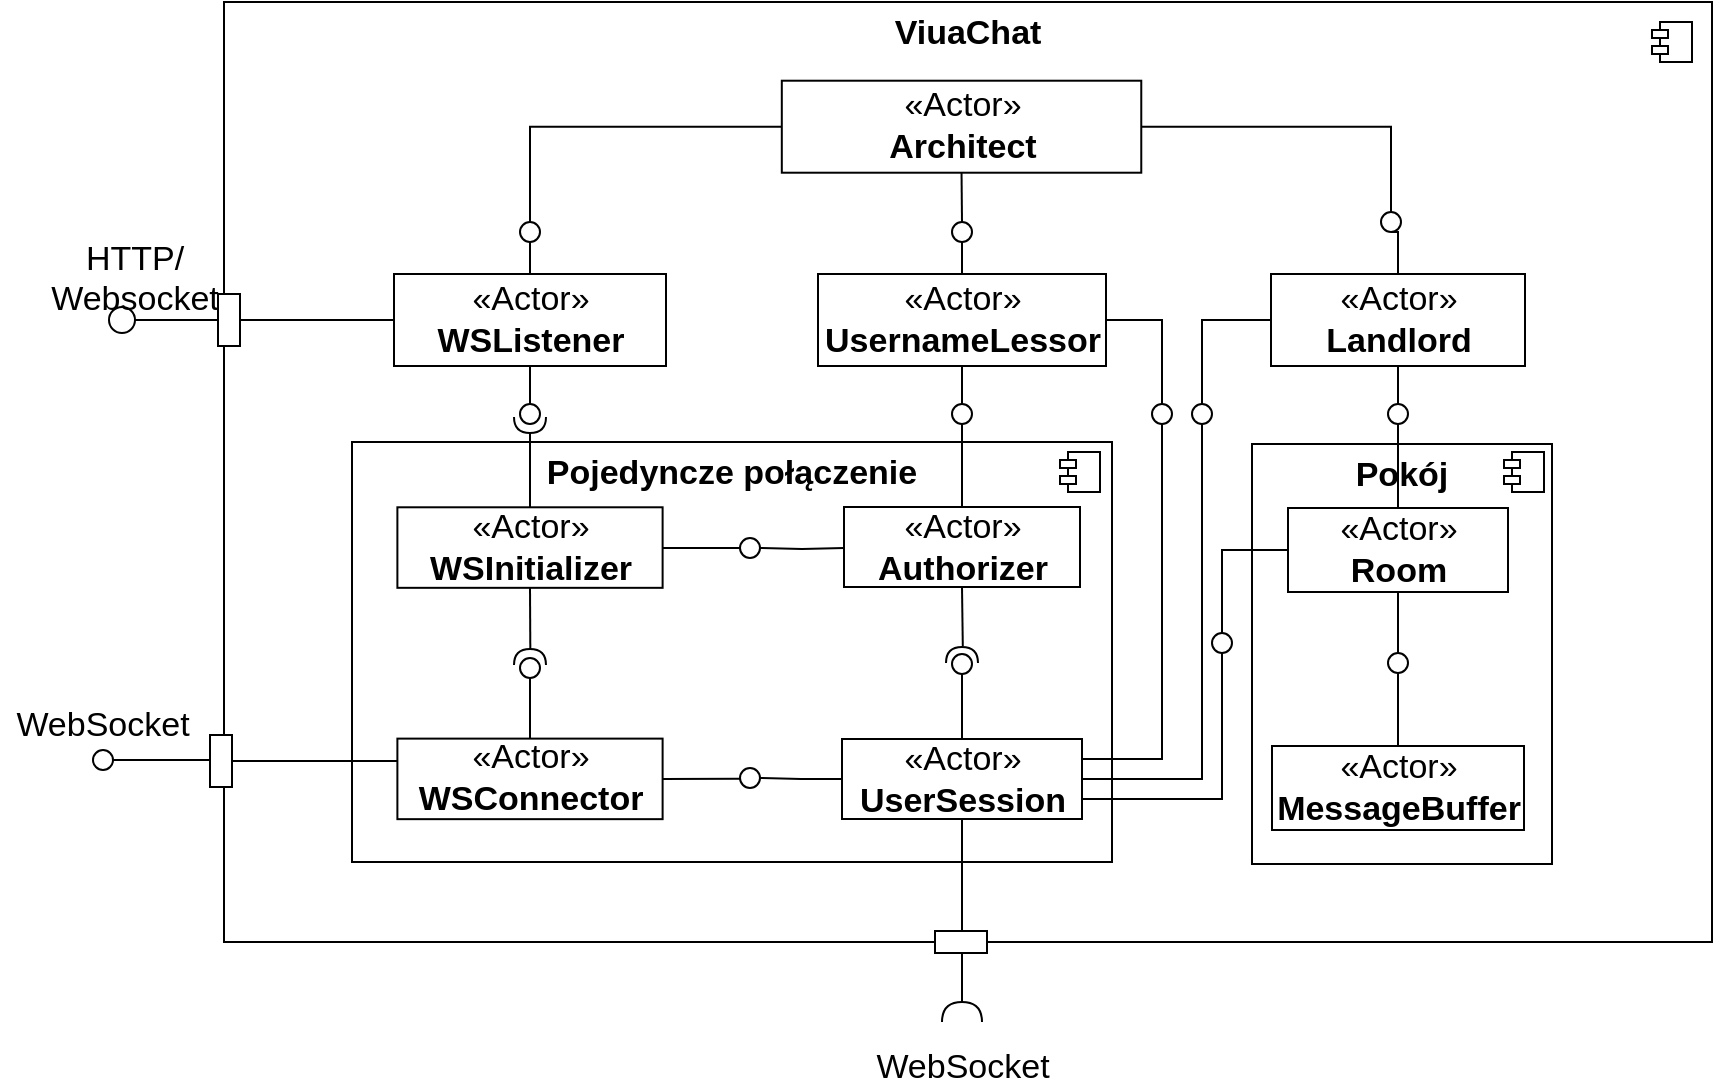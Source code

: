 <mxfile version="10.4.1" type="device"><diagram id="30322ff4-ca37-52ba-2a55-6777946770d1" name="Schemat komponentow"><mxGraphModel dx="1177" dy="-104" grid="1" gridSize="10" guides="1" tooltips="1" connect="1" arrows="1" fold="1" page="1" pageScale="1" pageWidth="1169" pageHeight="827" background="#ffffff" math="0" shadow="0"><root><mxCell id="0"/><mxCell id="1" parent="0"/><mxCell id="2" value="&lt;p style=&quot;margin: 6px 0px 0px ; text-align: center ; font-size: 17px&quot;&gt;&lt;b&gt;ViuaChat&lt;/b&gt;&lt;/p&gt;" style="align=left;overflow=fill;html=1;fontSize=17;" parent="1" vertex="1"><mxGeometry x="156" y="990" width="744" height="470" as="geometry"/></mxCell><mxCell id="6ZmjMoVbyYcd66Alqa56-237" value="&lt;p style=&quot;margin: 6px 0px 0px ; text-align: center ; font-size: 17px&quot;&gt;&lt;b style=&quot;font-size: 17px&quot;&gt;Pokój&lt;/b&gt;&lt;/p&gt;" style="align=left;overflow=fill;html=1;fontSize=17;" vertex="1" parent="1"><mxGeometry x="670" y="1211" width="150" height="210" as="geometry"/></mxCell><mxCell id="12" value="&lt;p style=&quot;margin: 6px 0px 0px; text-align: center; font-size: 17px;&quot;&gt;&lt;b style=&quot;font-size: 17px;&quot;&gt;Pojedyncze połączenie&lt;/b&gt;&lt;/p&gt;" style="align=left;overflow=fill;html=1;fontSize=17;" parent="1" vertex="1"><mxGeometry x="220" y="1210" width="380" height="210" as="geometry"/></mxCell><mxCell id="189" style="edgeStyle=orthogonalEdgeStyle;rounded=0;html=1;exitX=0.5;exitY=1;entryX=0.5;entryY=0;endArrow=none;endFill=0;jettySize=auto;orthogonalLoop=1;strokeWidth=1;fontSize=11;" parent="1" source="46" target="184" edge="1"><mxGeometry relative="1" as="geometry"/></mxCell><mxCell id="200" style="edgeStyle=orthogonalEdgeStyle;rounded=0;html=1;exitX=1;exitY=0.5;entryX=0.5;entryY=0;endArrow=none;endFill=0;jettySize=auto;orthogonalLoop=1;strokeWidth=1;fontSize=11;" parent="1" source="46" target="198" edge="1"><mxGeometry relative="1" as="geometry"/></mxCell><mxCell id="46" value="«Actor»&lt;br style=&quot;font-size: 17px;&quot;&gt;&lt;b style=&quot;font-size: 17px;&quot;&gt;UsernameLessor&lt;/b&gt;&lt;br style=&quot;font-size: 17px;&quot;&gt;" style="html=1;fontSize=17;" parent="1" vertex="1"><mxGeometry x="453.0" y="1126" width="144" height="46" as="geometry"/></mxCell><mxCell id="6ZmjMoVbyYcd66Alqa56-233" style="edgeStyle=orthogonalEdgeStyle;rounded=0;orthogonalLoop=1;jettySize=auto;html=1;exitX=0;exitY=0.5;exitDx=0;exitDy=0;entryX=0.5;entryY=0;entryDx=0;entryDy=0;endArrow=none;endFill=0;" edge="1" parent="1" source="48" target="180"><mxGeometry relative="1" as="geometry"/></mxCell><mxCell id="6ZmjMoVbyYcd66Alqa56-235" style="edgeStyle=orthogonalEdgeStyle;rounded=0;orthogonalLoop=1;jettySize=auto;html=1;exitX=0.5;exitY=1;exitDx=0;exitDy=0;entryX=0.5;entryY=0;entryDx=0;entryDy=0;endArrow=none;endFill=0;" edge="1" parent="1" source="48" target="207"><mxGeometry relative="1" as="geometry"/></mxCell><mxCell id="48" value="«Actor»&lt;br style=&quot;font-size: 17px;&quot;&gt;&lt;b style=&quot;font-size: 17px;&quot;&gt;Landlord&lt;/b&gt;&lt;br style=&quot;font-size: 17px;&quot;&gt;" style="html=1;fontSize=17;" parent="1" vertex="1"><mxGeometry x="679.5" y="1126" width="127" height="46" as="geometry"/></mxCell><mxCell id="51" style="edgeStyle=orthogonalEdgeStyle;rounded=0;orthogonalLoop=1;jettySize=auto;html=1;exitX=0;exitY=0.5;exitDx=0;exitDy=0;entryX=0.5;entryY=1;entryDx=0;entryDy=0;endArrow=none;endFill=0;fontSize=17;" parent="1" source="52" target="81" edge="1"><mxGeometry relative="1" as="geometry"/></mxCell><mxCell id="52" value="«Actor»&lt;br style=&quot;font-size: 17px;&quot;&gt;&lt;b style=&quot;font-size: 17px;&quot;&gt;WSListener&lt;/b&gt;&lt;br style=&quot;font-size: 17px;&quot;&gt;" style="html=1;fontSize=17;" parent="1" vertex="1"><mxGeometry x="241.0" y="1126.0" width="136" height="46" as="geometry"/></mxCell><mxCell id="194" style="edgeStyle=orthogonalEdgeStyle;rounded=0;html=1;exitX=0;exitY=0.5;entryX=0.5;entryY=0;endArrow=none;endFill=0;jettySize=auto;orthogonalLoop=1;strokeWidth=1;fontSize=11;" parent="1" source="55" target="192" edge="1"><mxGeometry relative="1" as="geometry"/></mxCell><mxCell id="196" style="edgeStyle=orthogonalEdgeStyle;rounded=0;html=1;exitX=0.5;exitY=1;entryX=0.5;entryY=0;endArrow=none;endFill=0;jettySize=auto;orthogonalLoop=1;strokeWidth=1;fontSize=11;" parent="1" source="55" target="193" edge="1"><mxGeometry relative="1" as="geometry"/></mxCell><mxCell id="55" value="«Actor»&lt;br style=&quot;font-size: 17px;&quot;&gt;&lt;b style=&quot;font-size: 17px;&quot;&gt;Architect&lt;/b&gt;&lt;br style=&quot;font-size: 17px;&quot;&gt;" style="html=1;fontSize=17;" parent="1" vertex="1"><mxGeometry x="434.905" y="1029.357" width="179.73" height="46" as="geometry"/></mxCell><mxCell id="75" value="" style="rounded=0;whiteSpace=wrap;html=1;rotation=-90;fontSize=17;" parent="1" vertex="1"><mxGeometry x="141.5" y="1364" width="26" height="11" as="geometry"/></mxCell><mxCell id="77" style="edgeStyle=orthogonalEdgeStyle;rounded=0;orthogonalLoop=1;jettySize=auto;html=1;exitDx=0;exitDy=0;entryX=0.5;entryY=1;entryDx=0;entryDy=0;endArrow=none;endFill=0;fontSize=17;" parent="1" source="22" target="75" edge="1"><mxGeometry relative="1" as="geometry"><Array as="points"><mxPoint x="258" y="1369"/><mxPoint x="258" y="1369"/></Array></mxGeometry></mxCell><mxCell id="78" value="" style="shape=component;jettyWidth=8;jettyHeight=4;fontSize=17;" parent="1" vertex="1"><mxGeometry x="870" y="1000" width="20" height="20" as="geometry"><mxPoint x="-24" y="4" as="offset"/></mxGeometry></mxCell><mxCell id="79" value="" style="ellipse;whiteSpace=wrap;html=1;aspect=fixed;fontSize=17;" parent="1" vertex="1"><mxGeometry x="98.5" y="1142.5" width="13" height="13" as="geometry"/></mxCell><mxCell id="80" style="edgeStyle=orthogonalEdgeStyle;rounded=0;orthogonalLoop=1;jettySize=auto;html=1;exitX=0.5;exitY=0;exitDx=0;exitDy=0;entryX=1;entryY=0.5;entryDx=0;entryDy=0;endArrow=none;endFill=0;fontSize=17;" parent="1" source="81" target="79" edge="1"><mxGeometry relative="1" as="geometry"/></mxCell><mxCell id="81" value="" style="rounded=0;whiteSpace=wrap;html=1;rotation=-90;fontSize=17;" parent="1" vertex="1"><mxGeometry x="145.5" y="1143.5" width="26" height="11" as="geometry"/></mxCell><mxCell id="82" value="HTTP/&lt;div style=&quot;text-align: center&quot;&gt;Websocket&lt;/div&gt;" style="text;html=1;resizable=0;points=[];autosize=1;align=center;verticalAlign=top;spacingTop=-4;fontSize=17;" parent="1" vertex="1"><mxGeometry x="60.5" y="1105.5" width="100" height="40" as="geometry"/></mxCell><mxCell id="83" value="WebSocket" style="text;html=1;resizable=0;points=[];autosize=1;align=center;verticalAlign=top;spacingTop=-4;fontSize=17;" parent="1" vertex="1"><mxGeometry x="44.5" y="1338.5" width="100" height="20" as="geometry"/></mxCell><mxCell id="89" style="edgeStyle=orthogonalEdgeStyle;curved=1;rounded=0;html=1;exitX=0.5;exitY=1;exitPerimeter=0;entryX=0.5;entryY=0;endArrow=none;endFill=0;jettySize=auto;orthogonalLoop=1;strokeWidth=1;fontSize=11;" parent="1" source="86" target="75" edge="1"><mxGeometry relative="1" as="geometry"/></mxCell><mxCell id="86" value="" style="shape=lollipop;direction=south;html=1;fontSize=11;align=center;rotation=-180;" parent="1" vertex="1"><mxGeometry x="90.5" y="1364" width="30" height="10" as="geometry"/></mxCell><mxCell id="188" style="edgeStyle=orthogonalEdgeStyle;rounded=0;html=1;exitX=0.5;exitY=0;entryX=0.5;entryY=1.008;entryPerimeter=0;endArrow=none;endFill=0;jettySize=auto;orthogonalLoop=1;strokeWidth=1;fontSize=11;" parent="1" source="19" target="185" edge="1"><mxGeometry relative="1" as="geometry"/></mxCell><mxCell id="19" value="«Actor»&lt;br style=&quot;font-size: 17px;&quot;&gt;&lt;b style=&quot;font-size: 17px;&quot;&gt;WSInitializer&lt;/b&gt;&lt;br style=&quot;font-size: 17px;&quot;&gt;" style="html=1;fontSize=17;" parent="1" vertex="1"><mxGeometry x="242.696" y="1242.643" width="132.609" height="40.268" as="geometry"/></mxCell><mxCell id="177" style="edgeStyle=orthogonalEdgeStyle;rounded=0;html=1;exitX=0.5;exitY=0;endArrow=none;endFill=0;jettySize=auto;orthogonalLoop=1;strokeWidth=1;fontSize=11;" parent="1" source="22" target="165" edge="1"><mxGeometry relative="1" as="geometry"/></mxCell><mxCell id="203" style="edgeStyle=orthogonalEdgeStyle;rounded=0;html=1;exitX=1;exitY=0.5;entryX=0.5;entryY=1;entryPerimeter=0;endArrow=none;endFill=0;jettySize=auto;orthogonalLoop=1;strokeWidth=1;fontSize=11;" parent="1" source="22" target="168" edge="1"><mxGeometry relative="1" as="geometry"/></mxCell><mxCell id="22" value="«Actor»&lt;br style=&quot;font-size: 17px;&quot;&gt;&lt;b style=&quot;font-size: 17px;&quot;&gt;WSConnector&lt;/b&gt;&lt;br style=&quot;font-size: 17px;&quot;&gt;" style="html=1;fontSize=17;" parent="1" vertex="1"><mxGeometry x="242.696" y="1358.31" width="132.609" height="40.268" as="geometry"/></mxCell><mxCell id="170" style="edgeStyle=orthogonalEdgeStyle;rounded=0;html=1;exitX=0;exitY=0.5;entryX=0.5;entryY=0;entryPerimeter=0;endArrow=none;endFill=0;jettySize=auto;orthogonalLoop=1;strokeWidth=1;fontSize=11;" parent="1" source="29" target="168" edge="1"><mxGeometry relative="1" as="geometry"/></mxCell><mxCell id="6ZmjMoVbyYcd66Alqa56-249" style="edgeStyle=orthogonalEdgeStyle;rounded=0;orthogonalLoop=1;jettySize=auto;html=1;exitX=0.5;exitY=1;exitDx=0;exitDy=0;entryX=1;entryY=0.5;entryDx=0;entryDy=0;entryPerimeter=0;endArrow=none;endFill=0;" edge="1" parent="1" source="29" target="6ZmjMoVbyYcd66Alqa56-247"><mxGeometry relative="1" as="geometry"/></mxCell><mxCell id="29" value="«Actor»&lt;br style=&quot;font-size: 17px;&quot;&gt;&lt;b style=&quot;font-size: 17px;&quot;&gt;UserSession&lt;/b&gt;&lt;br style=&quot;font-size: 17px;&quot;&gt;" style="html=1;fontSize=17;" parent="1" vertex="1"><mxGeometry x="465.0" y="1358.5" width="120" height="40" as="geometry"/></mxCell><mxCell id="114" style="edgeStyle=orthogonalEdgeStyle;rounded=0;html=1;entryX=0.5;entryY=0;entryPerimeter=0;endArrow=none;endFill=0;jettySize=auto;orthogonalLoop=1;strokeWidth=1;fontSize=11;" parent="1" target="105" edge="1"><mxGeometry relative="1" as="geometry"><mxPoint x="466" y="1263" as="sourcePoint"/><mxPoint x="445.172" y="1262.724" as="targetPoint"/><Array as="points"/></mxGeometry></mxCell><mxCell id="175" style="edgeStyle=orthogonalEdgeStyle;rounded=0;html=1;exitX=0.5;exitY=1;entryX=0.48;entryY=1.038;entryPerimeter=0;endArrow=none;endFill=0;jettySize=auto;orthogonalLoop=1;strokeWidth=1;fontSize=11;" parent="1" source="15" target="172" edge="1"><mxGeometry relative="1" as="geometry"><Array as="points"/></mxGeometry></mxCell><mxCell id="15" value="«Actor»&lt;br style=&quot;font-size: 17px;&quot;&gt;&lt;b style=&quot;font-size: 17px;&quot;&gt;Authorizer&lt;/b&gt;&lt;br style=&quot;font-size: 17px;&quot;&gt;" style="html=1;fontSize=17;" parent="1" vertex="1"><mxGeometry x="466.0" y="1242.5" width="118" height="40" as="geometry"/></mxCell><mxCell id="102" style="edgeStyle=orthogonalEdgeStyle;rounded=0;html=1;exitX=0.492;exitY=0.969;exitPerimeter=0;endArrow=none;endFill=0;jettySize=auto;orthogonalLoop=1;strokeWidth=1;fontSize=11;entryX=0.5;entryY=1;" parent="1" source="164" target="19" edge="1"><mxGeometry relative="1" as="geometry"><mxPoint x="309.19" y="1302" as="sourcePoint"/><mxPoint x="30" y="1300" as="targetPoint"/><Array as="points"/></mxGeometry></mxCell><mxCell id="115" style="edgeStyle=orthogonalEdgeStyle;rounded=0;html=1;exitX=0.5;exitY=1;exitPerimeter=0;entryX=1;entryY=0.5;endArrow=none;endFill=0;jettySize=auto;orthogonalLoop=1;strokeWidth=1;fontSize=11;" parent="1" source="105" target="19" edge="1"><mxGeometry relative="1" as="geometry"/></mxCell><mxCell id="105" value="" style="shape=lollipop;direction=south;html=1;fontSize=11;align=center;" parent="1" vertex="1"><mxGeometry x="394" y="1258" width="30" height="10" as="geometry"/></mxCell><mxCell id="174" style="edgeStyle=orthogonalEdgeStyle;rounded=0;html=1;exitX=0.5;exitY=1;entryX=0.5;entryY=0;endArrow=none;endFill=0;jettySize=auto;orthogonalLoop=1;strokeWidth=1;fontSize=11;" parent="1" source="128" target="29" edge="1"><mxGeometry relative="1" as="geometry"/></mxCell><mxCell id="128" value="" style="ellipse;whiteSpace=wrap;html=1;aspect=fixed;fontSize=11;align=center;" parent="1" vertex="1"><mxGeometry x="520" y="1316" width="10" height="10" as="geometry"/></mxCell><mxCell id="187" style="edgeStyle=orthogonalEdgeStyle;rounded=0;html=1;exitX=0.5;exitY=0;entryX=0.5;entryY=1;endArrow=none;endFill=0;jettySize=auto;orthogonalLoop=1;strokeWidth=1;fontSize=11;" parent="1" source="130" target="52" edge="1"><mxGeometry relative="1" as="geometry"/></mxCell><mxCell id="130" value="" style="ellipse;whiteSpace=wrap;html=1;aspect=fixed;fontSize=11;align=center;" parent="1" vertex="1"><mxGeometry x="304" y="1191" width="10" height="10" as="geometry"/></mxCell><mxCell id="164" value="" style="shape=requires;direction=west;html=1;fontSize=11;align=center;" parent="1" vertex="1"><mxGeometry x="299.0" y="1313.5" width="20" height="13" as="geometry"/></mxCell><mxCell id="165" value="" style="shape=lollipop;direction=south;html=1;fontSize=11;align=center;" parent="1" vertex="1"><mxGeometry x="304.0" y="1318" width="10" height="10" as="geometry"/></mxCell><mxCell id="168" value="" style="shape=lollipop;direction=south;html=1;fontSize=11;align=center;" parent="1" vertex="1"><mxGeometry x="414" y="1373" width="10" height="10" as="geometry"/></mxCell><mxCell id="172" value="" style="shape=requires;direction=east;html=1;fontSize=11;align=center;rotation=180;" parent="1" vertex="1"><mxGeometry x="515.0" y="1312.5" width="20" height="13" as="geometry"/></mxCell><mxCell id="6ZmjMoVbyYcd66Alqa56-234" style="edgeStyle=orthogonalEdgeStyle;rounded=0;orthogonalLoop=1;jettySize=auto;html=1;exitX=0.5;exitY=1;exitDx=0;exitDy=0;entryX=1;entryY=0.5;entryDx=0;entryDy=0;endArrow=none;endFill=0;" edge="1" parent="1" source="180" target="29"><mxGeometry relative="1" as="geometry"/></mxCell><mxCell id="180" value="" style="ellipse;whiteSpace=wrap;html=1;aspect=fixed;fontSize=11;align=center;" parent="1" vertex="1"><mxGeometry x="640" y="1191" width="10" height="10" as="geometry"/></mxCell><mxCell id="190" style="edgeStyle=orthogonalEdgeStyle;rounded=0;html=1;exitX=0.5;exitY=1;entryX=0.5;entryY=0;endArrow=none;endFill=0;jettySize=auto;orthogonalLoop=1;strokeWidth=1;fontSize=11;" parent="1" source="184" target="15" edge="1"><mxGeometry relative="1" as="geometry"/></mxCell><mxCell id="184" value="" style="ellipse;whiteSpace=wrap;html=1;aspect=fixed;fontSize=11;align=center;" parent="1" vertex="1"><mxGeometry x="520.0" y="1191" width="10" height="10" as="geometry"/></mxCell><mxCell id="185" value="" style="shape=requires;direction=west;html=1;fontSize=11;align=center;rotation=180;" parent="1" vertex="1"><mxGeometry x="299.0" y="1192.5" width="20" height="13" as="geometry"/></mxCell><mxCell id="195" style="edgeStyle=orthogonalEdgeStyle;rounded=0;html=1;exitX=0.5;exitY=1;entryX=0.5;entryY=0;endArrow=none;endFill=0;jettySize=auto;orthogonalLoop=1;strokeWidth=1;fontSize=11;" parent="1" source="192" target="52" edge="1"><mxGeometry relative="1" as="geometry"/></mxCell><mxCell id="192" value="" style="ellipse;whiteSpace=wrap;html=1;aspect=fixed;fontSize=11;align=center;" parent="1" vertex="1"><mxGeometry x="304.0" y="1100" width="10" height="10" as="geometry"/></mxCell><mxCell id="197" style="edgeStyle=orthogonalEdgeStyle;rounded=0;html=1;exitX=0.5;exitY=1;entryX=0.5;entryY=0;endArrow=none;endFill=0;jettySize=auto;orthogonalLoop=1;strokeWidth=1;fontSize=11;" parent="1" source="193" target="46" edge="1"><mxGeometry relative="1" as="geometry"/></mxCell><mxCell id="193" value="" style="ellipse;whiteSpace=wrap;html=1;aspect=fixed;fontSize=11;align=center;" parent="1" vertex="1"><mxGeometry x="520.0" y="1100" width="10" height="10" as="geometry"/></mxCell><mxCell id="201" style="edgeStyle=orthogonalEdgeStyle;rounded=0;html=1;exitX=0.5;exitY=1;entryX=1;entryY=0.25;endArrow=none;endFill=0;jettySize=auto;orthogonalLoop=1;strokeWidth=1;fontSize=11;" parent="1" source="198" target="29" edge="1"><mxGeometry relative="1" as="geometry"><Array as="points"><mxPoint x="625" y="1369"/></Array></mxGeometry></mxCell><mxCell id="198" value="" style="ellipse;whiteSpace=wrap;html=1;aspect=fixed;fontSize=11;align=center;" parent="1" vertex="1"><mxGeometry x="620.0" y="1191" width="10" height="10" as="geometry"/></mxCell><mxCell id="6ZmjMoVbyYcd66Alqa56-236" style="edgeStyle=orthogonalEdgeStyle;rounded=0;orthogonalLoop=1;jettySize=auto;html=1;exitX=0.5;exitY=1;exitDx=0;exitDy=0;entryX=0.5;entryY=0;entryDx=0;entryDy=0;endArrow=none;endFill=0;" edge="1" parent="1" source="207" target="8"><mxGeometry relative="1" as="geometry"/></mxCell><mxCell id="207" value="" style="ellipse;whiteSpace=wrap;html=1;aspect=fixed;fontSize=11;align=center;" parent="1" vertex="1"><mxGeometry x="738" y="1191" width="10" height="10" as="geometry"/></mxCell><mxCell id="211" style="edgeStyle=orthogonalEdgeStyle;rounded=0;html=1;exitX=0.5;exitY=1;entryX=0.5;entryY=0;endArrow=none;endFill=0;jettySize=auto;orthogonalLoop=1;strokeWidth=1;fontSize=11;" parent="1" source="8" target="210" edge="1"><mxGeometry relative="1" as="geometry"/></mxCell><mxCell id="6ZmjMoVbyYcd66Alqa56-242" style="edgeStyle=orthogonalEdgeStyle;rounded=0;orthogonalLoop=1;jettySize=auto;html=1;exitX=0;exitY=0.5;exitDx=0;exitDy=0;entryX=0.5;entryY=0;entryDx=0;entryDy=0;endArrow=none;endFill=0;" edge="1" parent="1" source="8" target="6ZmjMoVbyYcd66Alqa56-239"><mxGeometry relative="1" as="geometry"/></mxCell><mxCell id="8" value="«Actor»&lt;br style=&quot;font-size: 17px;&quot;&gt;&lt;b style=&quot;font-size: 17px;&quot;&gt;Room&lt;/b&gt;&lt;br style=&quot;font-size: 17px;&quot;&gt;" style="html=1;fontSize=17;" parent="1" vertex="1"><mxGeometry x="688.0" y="1243" width="110" height="42" as="geometry"/></mxCell><mxCell id="6ZmjMoVbyYcd66Alqa56-231" style="edgeStyle=orthogonalEdgeStyle;rounded=0;orthogonalLoop=1;jettySize=auto;html=1;exitX=0.5;exitY=0;exitDx=0;exitDy=0;entryX=0.5;entryY=1;entryDx=0;entryDy=0;endArrow=none;endFill=0;" edge="1" parent="1" source="10" target="210"><mxGeometry relative="1" as="geometry"/></mxCell><mxCell id="10" value="«Actor»&lt;br style=&quot;font-size: 17px;&quot;&gt;&lt;b style=&quot;font-size: 17px;&quot;&gt;MessageBuffer&lt;/b&gt;&lt;br style=&quot;font-size: 17px;&quot;&gt;" style="html=1;fontSize=17;" parent="1" vertex="1"><mxGeometry x="680.0" y="1362" width="126" height="42" as="geometry"/></mxCell><mxCell id="210" value="" style="ellipse;whiteSpace=wrap;html=1;aspect=fixed;fontSize=11;align=center;" parent="1" vertex="1"><mxGeometry x="738" y="1315.5" width="10" height="10" as="geometry"/></mxCell><mxCell id="6ZmjMoVbyYcd66Alqa56-229" style="edgeStyle=orthogonalEdgeStyle;rounded=0;orthogonalLoop=1;jettySize=auto;html=1;exitX=0.5;exitY=1;exitDx=0;exitDy=0;entryX=0.5;entryY=0;entryDx=0;entryDy=0;endArrow=none;endFill=0;" edge="1" parent="1" source="6ZmjMoVbyYcd66Alqa56-222" target="48"><mxGeometry relative="1" as="geometry"/></mxCell><mxCell id="6ZmjMoVbyYcd66Alqa56-222" value="" style="ellipse;whiteSpace=wrap;html=1;aspect=fixed;fontSize=11;align=center;" vertex="1" parent="1"><mxGeometry x="734.5" y="1095" width="10" height="10" as="geometry"/></mxCell><mxCell id="6ZmjMoVbyYcd66Alqa56-224" style="edgeStyle=orthogonalEdgeStyle;rounded=0;orthogonalLoop=1;jettySize=auto;html=1;exitX=1;exitY=0.5;exitDx=0;exitDy=0;entryX=0.5;entryY=0;entryDx=0;entryDy=0;endArrow=none;endFill=0;" edge="1" parent="1" source="55" target="6ZmjMoVbyYcd66Alqa56-222"><mxGeometry relative="1" as="geometry"><mxPoint x="615" y="1052" as="sourcePoint"/><mxPoint x="740" y="1126" as="targetPoint"/></mxGeometry></mxCell><mxCell id="6ZmjMoVbyYcd66Alqa56-243" style="edgeStyle=orthogonalEdgeStyle;rounded=0;orthogonalLoop=1;jettySize=auto;html=1;exitX=0.5;exitY=1;exitDx=0;exitDy=0;entryX=1;entryY=0.75;entryDx=0;entryDy=0;endArrow=none;endFill=0;" edge="1" parent="1" source="6ZmjMoVbyYcd66Alqa56-239" target="29"><mxGeometry relative="1" as="geometry"/></mxCell><mxCell id="6ZmjMoVbyYcd66Alqa56-239" value="" style="ellipse;whiteSpace=wrap;html=1;aspect=fixed;fontSize=11;align=center;" vertex="1" parent="1"><mxGeometry x="650" y="1305.5" width="10" height="10" as="geometry"/></mxCell><mxCell id="6ZmjMoVbyYcd66Alqa56-247" value="" style="shape=requiredInterface;html=1;verticalLabelPosition=bottom;direction=north;" vertex="1" parent="1"><mxGeometry x="515" y="1490" width="20" height="10" as="geometry"/></mxCell><mxCell id="6ZmjMoVbyYcd66Alqa56-250" value="" style="rounded=0;whiteSpace=wrap;html=1;rotation=-90;fontSize=17;direction=south;" vertex="1" parent="1"><mxGeometry x="519" y="1447" width="11" height="26" as="geometry"/></mxCell><mxCell id="6ZmjMoVbyYcd66Alqa56-251" value="WebSocket" style="text;html=1;resizable=0;points=[];autosize=1;align=center;verticalAlign=top;spacingTop=-4;fontSize=17;" vertex="1" parent="1"><mxGeometry x="474.5" y="1510" width="100" height="20" as="geometry"/></mxCell><mxCell id="6ZmjMoVbyYcd66Alqa56-252" value="" style="shape=component;jettyWidth=8;jettyHeight=4;fontSize=17;" vertex="1" parent="1"><mxGeometry x="574" y="1215" width="20" height="20" as="geometry"><mxPoint x="-24" y="4" as="offset"/></mxGeometry></mxCell><mxCell id="6ZmjMoVbyYcd66Alqa56-253" value="" style="shape=component;jettyWidth=8;jettyHeight=4;fontSize=17;" vertex="1" parent="1"><mxGeometry x="796" y="1215" width="20" height="20" as="geometry"><mxPoint x="-24" y="4" as="offset"/></mxGeometry></mxCell></root></mxGraphModel></diagram></mxfile>